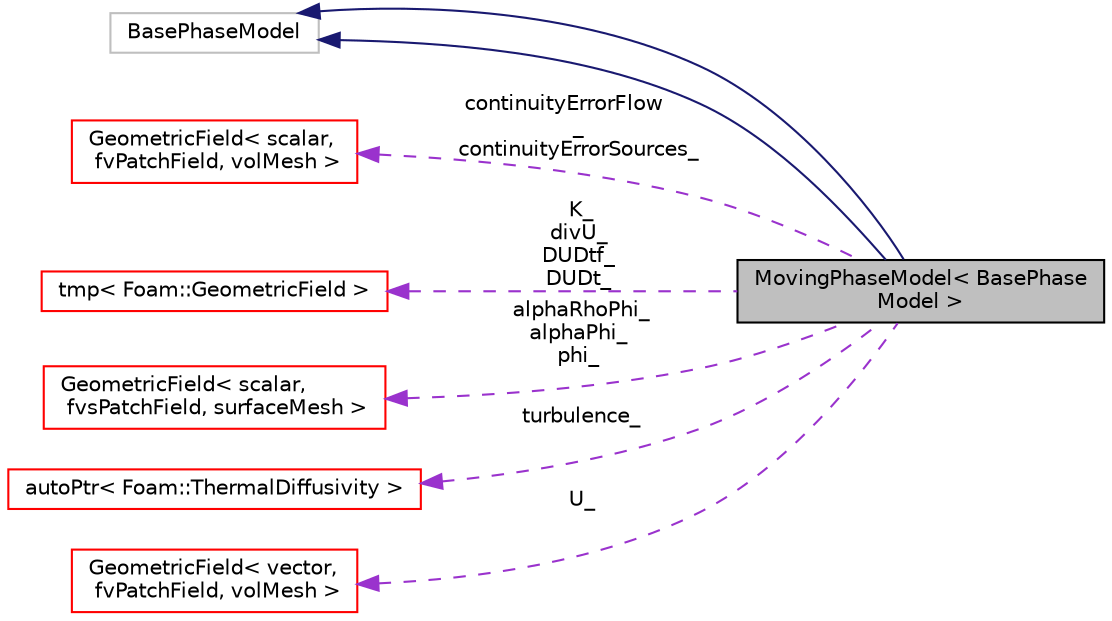digraph "MovingPhaseModel&lt; BasePhaseModel &gt;"
{
  bgcolor="transparent";
  edge [fontname="Helvetica",fontsize="10",labelfontname="Helvetica",labelfontsize="10"];
  node [fontname="Helvetica",fontsize="10",shape=record];
  rankdir="LR";
  Node1 [label="MovingPhaseModel\< BasePhase\lModel \>",height=0.2,width=0.4,color="black", fillcolor="grey75", style="filled" fontcolor="black"];
  Node2 -> Node1 [dir="back",color="midnightblue",fontsize="10",style="solid",fontname="Helvetica"];
  Node2 [label="BasePhaseModel",height=0.2,width=0.4,color="grey75"];
  Node2 -> Node1 [dir="back",color="midnightblue",fontsize="10",style="solid",fontname="Helvetica"];
  Node3 -> Node1 [dir="back",color="darkorchid3",fontsize="10",style="dashed",label=" continuityErrorFlow\l_\ncontinuityErrorSources_" ,fontname="Helvetica"];
  Node3 [label="GeometricField\< scalar,\l fvPatchField, volMesh \>",height=0.2,width=0.4,color="red",URL="$classFoam_1_1GeometricField.html"];
  Node4 -> Node1 [dir="back",color="darkorchid3",fontsize="10",style="dashed",label=" K_\ndivU_\nDUDtf_\nDUDt_" ,fontname="Helvetica"];
  Node4 [label="tmp\< Foam::GeometricField \>",height=0.2,width=0.4,color="red",URL="$classFoam_1_1tmp.html"];
  Node5 -> Node1 [dir="back",color="darkorchid3",fontsize="10",style="dashed",label=" alphaRhoPhi_\nalphaPhi_\nphi_" ,fontname="Helvetica"];
  Node5 [label="GeometricField\< scalar,\l fvsPatchField, surfaceMesh \>",height=0.2,width=0.4,color="red",URL="$classFoam_1_1GeometricField.html"];
  Node6 -> Node1 [dir="back",color="darkorchid3",fontsize="10",style="dashed",label=" turbulence_" ,fontname="Helvetica"];
  Node6 [label="autoPtr\< Foam::ThermalDiffusivity \>",height=0.2,width=0.4,color="red",URL="$classFoam_1_1autoPtr.html"];
  Node7 -> Node1 [dir="back",color="darkorchid3",fontsize="10",style="dashed",label=" U_" ,fontname="Helvetica"];
  Node7 [label="GeometricField\< vector,\l fvPatchField, volMesh \>",height=0.2,width=0.4,color="red",URL="$classFoam_1_1GeometricField.html"];
}
